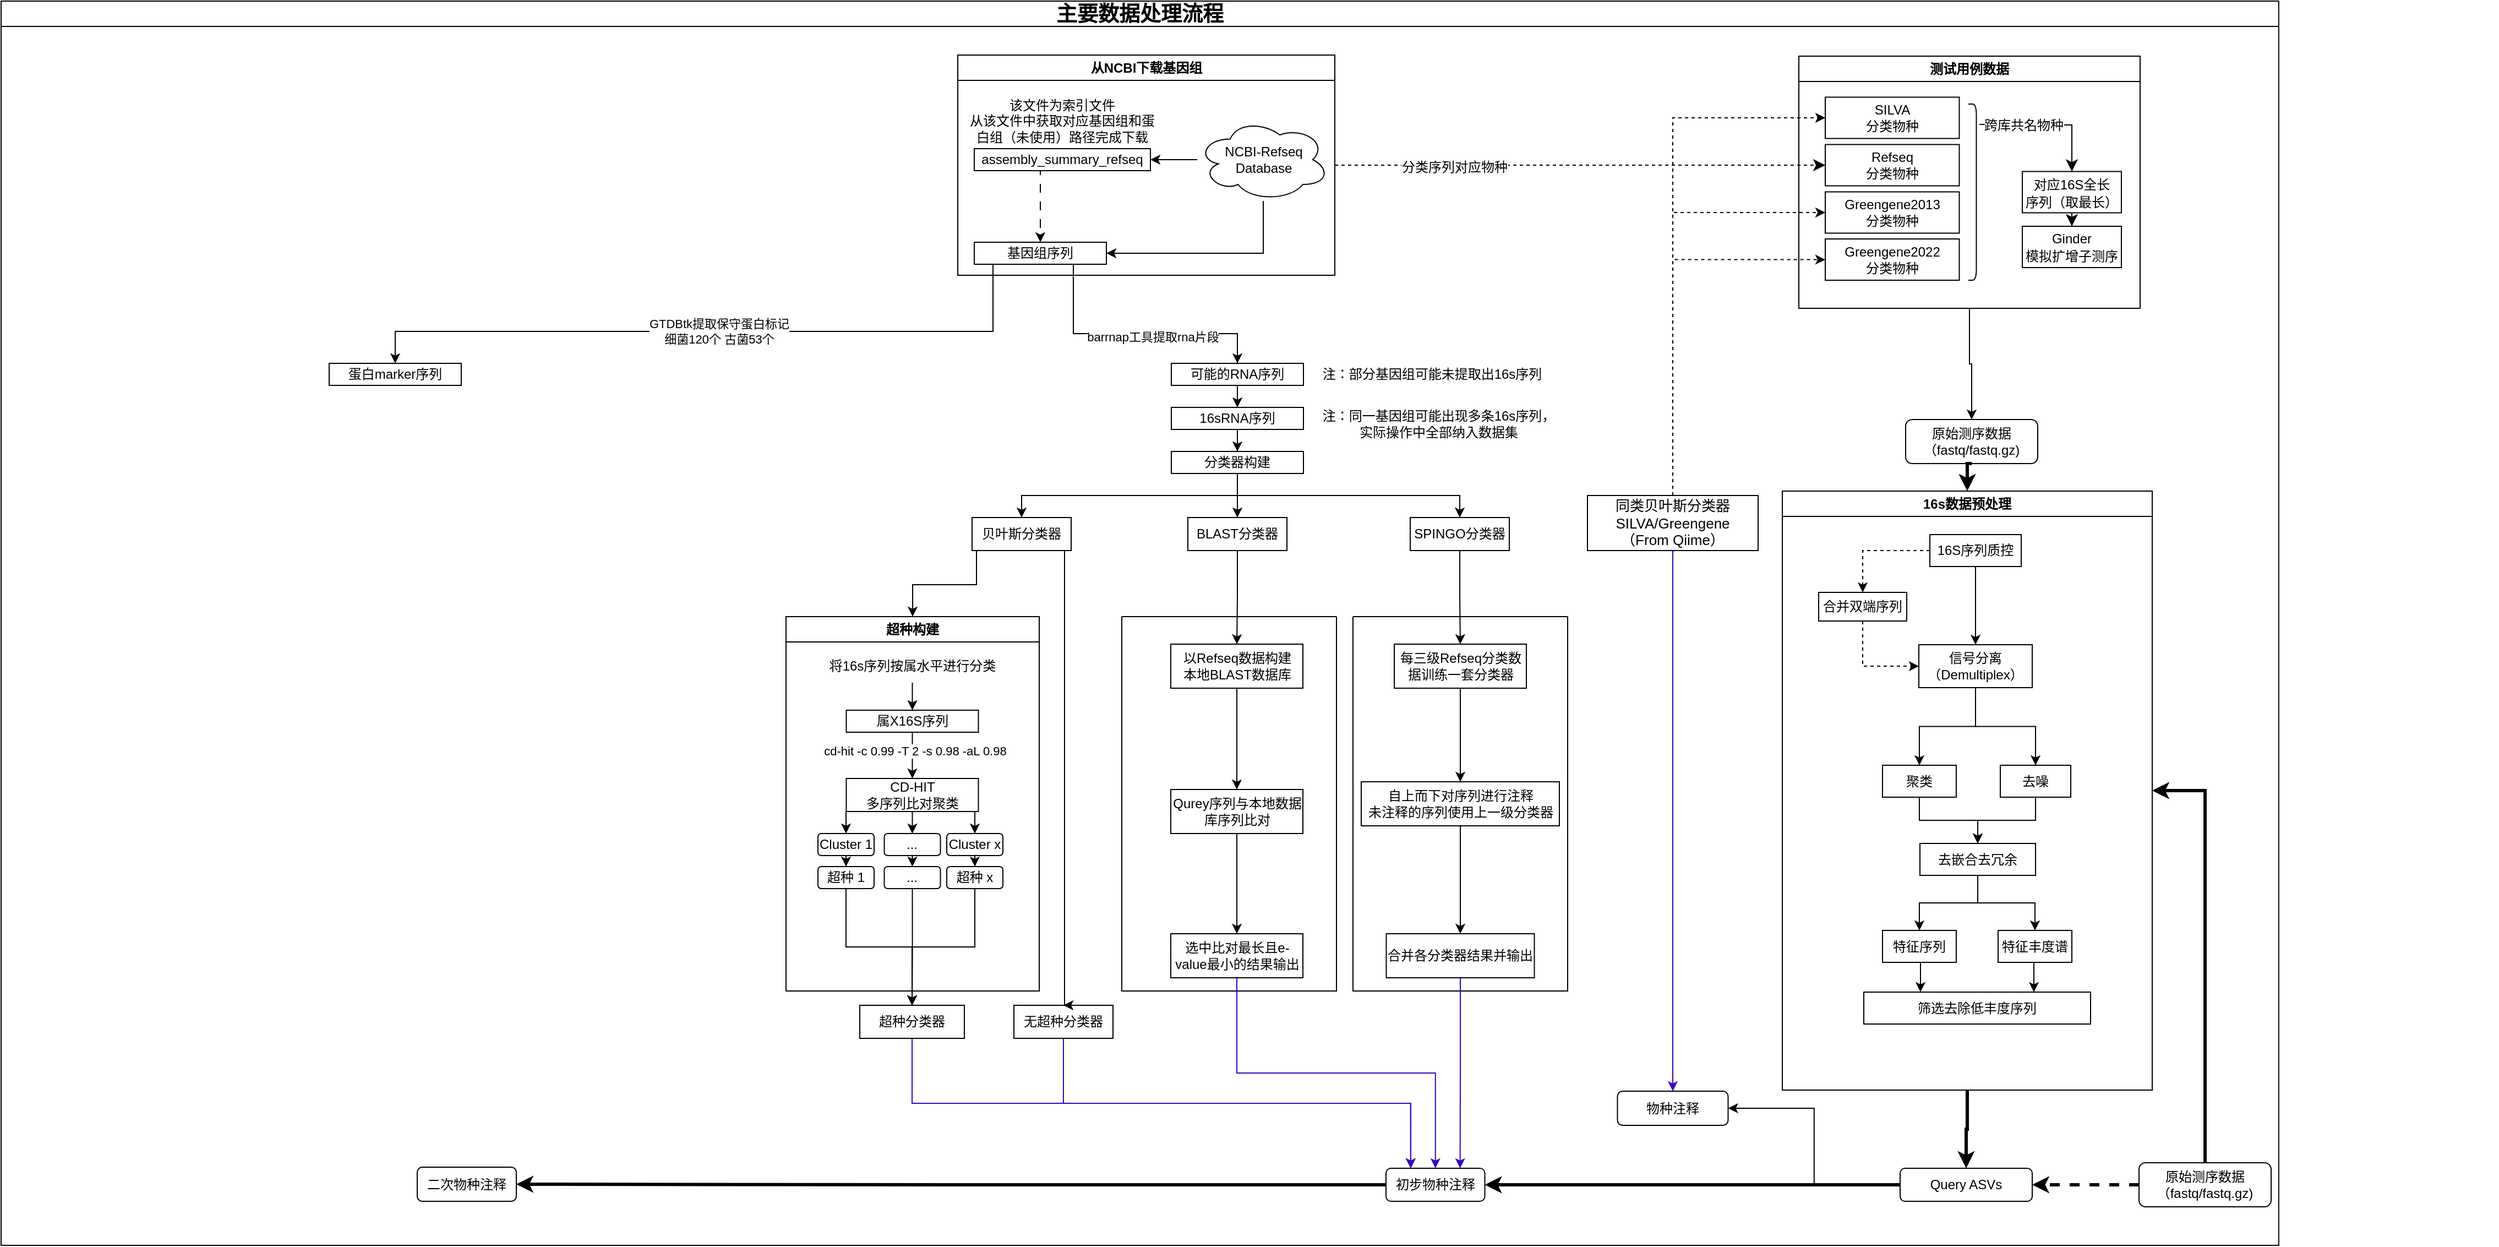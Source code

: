 <mxfile version="21.0.6" type="github" pages="2">
  <diagram name="main page" id="VTZKAf1ltyL4esYXZAsg">
    <mxGraphModel dx="3034" dy="2442" grid="1" gridSize="10" guides="1" tooltips="1" connect="1" arrows="1" fold="1" page="1" pageScale="1" pageWidth="827" pageHeight="1169" math="0" shadow="0">
      <root>
        <mxCell id="0" />
        <mxCell id="1" parent="0" />
        <mxCell id="wX_MCLOSpyru5hPgQ0eP-4" value="" style="edgeStyle=orthogonalEdgeStyle;rounded=0;orthogonalLoop=1;jettySize=auto;html=1;" parent="1" edge="1">
          <mxGeometry relative="1" as="geometry">
            <mxPoint x="260" y="105" as="sourcePoint" />
          </mxGeometry>
        </mxCell>
        <mxCell id="wX_MCLOSpyru5hPgQ0eP-11" style="edgeStyle=orthogonalEdgeStyle;rounded=0;orthogonalLoop=1;jettySize=auto;html=1;entryX=0.5;entryY=0;entryDx=0;entryDy=0;" parent="1" edge="1">
          <mxGeometry relative="1" as="geometry">
            <mxPoint x="320" y="140" as="sourcePoint" />
          </mxGeometry>
        </mxCell>
        <mxCell id="wX_MCLOSpyru5hPgQ0eP-22" style="edgeStyle=orthogonalEdgeStyle;rounded=0;orthogonalLoop=1;jettySize=auto;html=1;exitX=0.5;exitY=1;exitDx=0;exitDy=0;entryX=0;entryY=0.5;entryDx=0;entryDy=0;dashed=1;" parent="1" edge="1">
          <mxGeometry relative="1" as="geometry">
            <mxPoint x="127.5" y="115" as="sourcePoint" />
          </mxGeometry>
        </mxCell>
        <mxCell id="wX_MCLOSpyru5hPgQ0eP-75" value="&lt;b style=&quot;border-color: var(--border-color);&quot;&gt;&lt;font style=&quot;border-color: var(--border-color); font-size: 19px;&quot;&gt;主要数据处理流程&lt;/font&gt;&lt;/b&gt;" style="swimlane;whiteSpace=wrap;html=1;" parent="1" vertex="1">
          <mxGeometry x="-500" y="-220" width="2068.91" height="1130" as="geometry">
            <mxRectangle x="20" y="-440" width="190" height="40" as="alternateBounds" />
          </mxGeometry>
        </mxCell>
        <mxCell id="SFGpZlkl2txLwvG6TFmr-96" value="" style="group" vertex="1" connectable="0" parent="wX_MCLOSpyru5hPgQ0eP-75">
          <mxGeometry x="298" y="49" width="1958.91" height="1046" as="geometry" />
        </mxCell>
        <mxCell id="fdz2JXnDWoETyJIV6Ixd-1" value="测试用例数据" style="swimlane;whiteSpace=wrap;html=1;" parent="SFGpZlkl2txLwvG6TFmr-96" vertex="1">
          <mxGeometry x="1335" y="1" width="310" height="229" as="geometry">
            <mxRectangle x="1320" y="1" width="110" height="30" as="alternateBounds" />
          </mxGeometry>
        </mxCell>
        <mxCell id="fdz2JXnDWoETyJIV6Ixd-64" value="" style="group" parent="fdz2JXnDWoETyJIV6Ixd-1" vertex="1" connectable="0">
          <mxGeometry x="23" y="32.5" width="383.5" height="281.5" as="geometry" />
        </mxCell>
        <mxCell id="fdz2JXnDWoETyJIV6Ixd-3" value="SILVA&lt;br&gt;分类物种" style="rounded=0;whiteSpace=wrap;html=1;fontSize=12;" parent="fdz2JXnDWoETyJIV6Ixd-64" vertex="1">
          <mxGeometry x="1" y="4.75" width="121.75" height="37.5" as="geometry" />
        </mxCell>
        <mxCell id="fdz2JXnDWoETyJIV6Ixd-55" value="Refseq&lt;br&gt;分类物种" style="rounded=0;whiteSpace=wrap;html=1;fontSize=12;" parent="fdz2JXnDWoETyJIV6Ixd-64" vertex="1">
          <mxGeometry x="1" y="47.75" width="121.75" height="37.5" as="geometry" />
        </mxCell>
        <mxCell id="fdz2JXnDWoETyJIV6Ixd-57" value="Greengene2013&lt;br style=&quot;font-size: 12px;&quot;&gt;分类物种" style="rounded=0;whiteSpace=wrap;html=1;fontSize=12;" parent="fdz2JXnDWoETyJIV6Ixd-64" vertex="1">
          <mxGeometry x="1" y="90.75" width="121.75" height="37.5" as="geometry" />
        </mxCell>
        <mxCell id="fdz2JXnDWoETyJIV6Ixd-58" value="Greengene2022&lt;br style=&quot;font-size: 12px;&quot;&gt;分类物种" style="rounded=0;whiteSpace=wrap;html=1;fontSize=12;" parent="fdz2JXnDWoETyJIV6Ixd-64" vertex="1">
          <mxGeometry x="1" y="133.5" width="121.75" height="37.5" as="geometry" />
        </mxCell>
        <mxCell id="fdz2JXnDWoETyJIV6Ixd-84" style="edgeStyle=orthogonalEdgeStyle;rounded=0;orthogonalLoop=1;jettySize=auto;html=1;fontSize=12;startSize=8;endSize=8;entryX=0.5;entryY=0;entryDx=0;entryDy=0;" parent="fdz2JXnDWoETyJIV6Ixd-64" target="fdz2JXnDWoETyJIV6Ixd-99" edge="1">
          <mxGeometry relative="1" as="geometry">
            <mxPoint x="201" y="42.5" as="targetPoint" />
            <mxPoint x="141" y="29.5" as="sourcePoint" />
          </mxGeometry>
        </mxCell>
        <mxCell id="fdz2JXnDWoETyJIV6Ixd-85" value="&lt;font style=&quot;font-size: 12px;&quot;&gt;跨库共名物种&lt;/font&gt;" style="edgeLabel;html=1;align=center;verticalAlign=middle;resizable=0;points=[];fontSize=16;" parent="fdz2JXnDWoETyJIV6Ixd-84" vertex="1" connectable="0">
          <mxGeometry x="0.01" y="-1" relative="1" as="geometry">
            <mxPoint x="-24" y="-3" as="offset" />
          </mxGeometry>
        </mxCell>
        <mxCell id="fdz2JXnDWoETyJIV6Ixd-59" value="" style="shape=curlyBracket;whiteSpace=wrap;html=1;rounded=1;flipH=1;labelPosition=right;verticalLabelPosition=middle;align=left;verticalAlign=middle;fontSize=16;rotation=0;size=0;" parent="fdz2JXnDWoETyJIV6Ixd-64" vertex="1">
          <mxGeometry x="131" y="11" width="7.25" height="160" as="geometry" />
        </mxCell>
        <mxCell id="fdz2JXnDWoETyJIV6Ixd-65" value="&lt;font style=&quot;font-size: 12px;&quot;&gt;Ginder&lt;br&gt;模拟扩增子测序&lt;/font&gt;" style="rounded=0;whiteSpace=wrap;html=1;fontSize=13;" parent="fdz2JXnDWoETyJIV6Ixd-64" vertex="1">
          <mxGeometry x="180" y="122" width="90" height="37.5" as="geometry" />
        </mxCell>
        <mxCell id="fdz2JXnDWoETyJIV6Ixd-78" style="edgeStyle=none;curved=1;rounded=0;orthogonalLoop=1;jettySize=auto;html=1;entryX=0;entryY=0.5;entryDx=0;entryDy=0;fontSize=12;startSize=8;endSize=8;" parent="fdz2JXnDWoETyJIV6Ixd-64" target="fdz2JXnDWoETyJIV6Ixd-77" edge="1">
          <mxGeometry relative="1" as="geometry">
            <mxPoint x="96.0" y="226.25" as="sourcePoint" />
          </mxGeometry>
        </mxCell>
        <mxCell id="fdz2JXnDWoETyJIV6Ixd-100" style="edgeStyle=none;curved=1;rounded=0;orthogonalLoop=1;jettySize=auto;html=1;exitX=0.5;exitY=1;exitDx=0;exitDy=0;entryX=0.5;entryY=0;entryDx=0;entryDy=0;fontSize=12;startSize=8;endSize=8;" parent="fdz2JXnDWoETyJIV6Ixd-64" source="fdz2JXnDWoETyJIV6Ixd-99" target="fdz2JXnDWoETyJIV6Ixd-65" edge="1">
          <mxGeometry relative="1" as="geometry" />
        </mxCell>
        <mxCell id="fdz2JXnDWoETyJIV6Ixd-99" value="&lt;span style=&quot;font-size: 12px;&quot;&gt;对应16S全长&lt;br&gt;序列（取最长）&lt;/span&gt;" style="rounded=0;whiteSpace=wrap;html=1;fontSize=13;" parent="fdz2JXnDWoETyJIV6Ixd-64" vertex="1">
          <mxGeometry x="180" y="72.25" width="90" height="37.5" as="geometry" />
        </mxCell>
        <mxCell id="fdz2JXnDWoETyJIV6Ixd-73" value="16s数据预处理" style="swimlane;whiteSpace=wrap;html=1;fontSize=12;" parent="SFGpZlkl2txLwvG6TFmr-96" vertex="1">
          <mxGeometry x="1320" y="396" width="336" height="544" as="geometry">
            <mxRectangle x="1320" y="396" width="120" height="30" as="alternateBounds" />
          </mxGeometry>
        </mxCell>
        <mxCell id="fdz2JXnDWoETyJIV6Ixd-86" value="16S序列质控" style="rounded=0;whiteSpace=wrap;html=1;fontSize=12;" parent="fdz2JXnDWoETyJIV6Ixd-73" vertex="1">
          <mxGeometry x="134" y="39.5" width="83" height="29" as="geometry" />
        </mxCell>
        <mxCell id="SFGpZlkl2txLwvG6TFmr-70" value="合并双端序列" style="rounded=0;whiteSpace=wrap;html=1;fontSize=12;" vertex="1" parent="fdz2JXnDWoETyJIV6Ixd-73">
          <mxGeometry x="33" y="92" width="80" height="26" as="geometry" />
        </mxCell>
        <mxCell id="SFGpZlkl2txLwvG6TFmr-69" value="信号分离（Demultiplex）" style="rounded=0;whiteSpace=wrap;html=1;fontSize=12;" vertex="1" parent="fdz2JXnDWoETyJIV6Ixd-73">
          <mxGeometry x="124" y="139.5" width="103" height="39" as="geometry" />
        </mxCell>
        <mxCell id="SFGpZlkl2txLwvG6TFmr-75" value="聚类" style="rounded=0;whiteSpace=wrap;html=1;fontSize=12;" vertex="1" parent="fdz2JXnDWoETyJIV6Ixd-73">
          <mxGeometry x="91" y="249" width="67" height="29" as="geometry" />
        </mxCell>
        <mxCell id="SFGpZlkl2txLwvG6TFmr-79" value="去嵌合去冗余" style="rounded=0;whiteSpace=wrap;html=1;fontSize=12;" vertex="1" parent="fdz2JXnDWoETyJIV6Ixd-73">
          <mxGeometry x="125" y="320" width="105" height="29" as="geometry" />
        </mxCell>
        <mxCell id="SFGpZlkl2txLwvG6TFmr-84" value="特征序列" style="rounded=0;whiteSpace=wrap;html=1;fontSize=12;" vertex="1" parent="fdz2JXnDWoETyJIV6Ixd-73">
          <mxGeometry x="91" y="399" width="67" height="29" as="geometry" />
        </mxCell>
        <mxCell id="SFGpZlkl2txLwvG6TFmr-90" value="筛选去除低丰度序列" style="rounded=0;whiteSpace=wrap;html=1;fontSize=12;" vertex="1" parent="fdz2JXnDWoETyJIV6Ixd-73">
          <mxGeometry x="74" y="455" width="206" height="29" as="geometry" />
        </mxCell>
        <mxCell id="SFGpZlkl2txLwvG6TFmr-85" value="特征丰度谱" style="rounded=0;whiteSpace=wrap;html=1;fontSize=12;" vertex="1" parent="fdz2JXnDWoETyJIV6Ixd-73">
          <mxGeometry x="196" y="399" width="67" height="29" as="geometry" />
        </mxCell>
        <mxCell id="SFGpZlkl2txLwvG6TFmr-76" value="去噪" style="rounded=0;whiteSpace=wrap;html=1;fontSize=12;" vertex="1" parent="fdz2JXnDWoETyJIV6Ixd-73">
          <mxGeometry x="198" y="249" width="64" height="29" as="geometry" />
        </mxCell>
        <mxCell id="SFGpZlkl2txLwvG6TFmr-71" style="edgeStyle=orthogonalEdgeStyle;rounded=0;orthogonalLoop=1;jettySize=auto;html=1;exitX=0;exitY=0.5;exitDx=0;exitDy=0;entryX=0.5;entryY=0;entryDx=0;entryDy=0;dashed=1;" edge="1" parent="fdz2JXnDWoETyJIV6Ixd-73" source="fdz2JXnDWoETyJIV6Ixd-86" target="SFGpZlkl2txLwvG6TFmr-70">
          <mxGeometry relative="1" as="geometry" />
        </mxCell>
        <mxCell id="SFGpZlkl2txLwvG6TFmr-73" style="edgeStyle=orthogonalEdgeStyle;rounded=0;orthogonalLoop=1;jettySize=auto;html=1;exitX=0.5;exitY=1;exitDx=0;exitDy=0;entryX=0.5;entryY=0;entryDx=0;entryDy=0;" edge="1" parent="fdz2JXnDWoETyJIV6Ixd-73" source="fdz2JXnDWoETyJIV6Ixd-86" target="SFGpZlkl2txLwvG6TFmr-69">
          <mxGeometry relative="1" as="geometry" />
        </mxCell>
        <mxCell id="SFGpZlkl2txLwvG6TFmr-72" style="edgeStyle=orthogonalEdgeStyle;rounded=0;orthogonalLoop=1;jettySize=auto;html=1;exitX=0.5;exitY=1;exitDx=0;exitDy=0;entryX=0;entryY=0.5;entryDx=0;entryDy=0;dashed=1;" edge="1" parent="fdz2JXnDWoETyJIV6Ixd-73" source="SFGpZlkl2txLwvG6TFmr-70" target="SFGpZlkl2txLwvG6TFmr-69">
          <mxGeometry relative="1" as="geometry" />
        </mxCell>
        <mxCell id="SFGpZlkl2txLwvG6TFmr-77" style="edgeStyle=orthogonalEdgeStyle;rounded=0;orthogonalLoop=1;jettySize=auto;html=1;exitX=0.5;exitY=1;exitDx=0;exitDy=0;" edge="1" parent="fdz2JXnDWoETyJIV6Ixd-73" source="SFGpZlkl2txLwvG6TFmr-69" target="SFGpZlkl2txLwvG6TFmr-75">
          <mxGeometry relative="1" as="geometry" />
        </mxCell>
        <mxCell id="SFGpZlkl2txLwvG6TFmr-83" style="edgeStyle=orthogonalEdgeStyle;rounded=0;orthogonalLoop=1;jettySize=auto;html=1;exitX=0.5;exitY=1;exitDx=0;exitDy=0;entryX=0.5;entryY=0;entryDx=0;entryDy=0;" edge="1" parent="fdz2JXnDWoETyJIV6Ixd-73" source="SFGpZlkl2txLwvG6TFmr-75" target="SFGpZlkl2txLwvG6TFmr-79">
          <mxGeometry relative="1" as="geometry" />
        </mxCell>
        <mxCell id="SFGpZlkl2txLwvG6TFmr-86" style="edgeStyle=orthogonalEdgeStyle;rounded=0;orthogonalLoop=1;jettySize=auto;html=1;exitX=0.5;exitY=1;exitDx=0;exitDy=0;" edge="1" parent="fdz2JXnDWoETyJIV6Ixd-73" source="SFGpZlkl2txLwvG6TFmr-79" target="SFGpZlkl2txLwvG6TFmr-84">
          <mxGeometry relative="1" as="geometry" />
        </mxCell>
        <mxCell id="SFGpZlkl2txLwvG6TFmr-93" style="edgeStyle=orthogonalEdgeStyle;rounded=0;orthogonalLoop=1;jettySize=auto;html=1;exitX=0.5;exitY=1;exitDx=0;exitDy=0;entryX=0.25;entryY=0;entryDx=0;entryDy=0;" edge="1" parent="fdz2JXnDWoETyJIV6Ixd-73" source="SFGpZlkl2txLwvG6TFmr-84" target="SFGpZlkl2txLwvG6TFmr-90">
          <mxGeometry relative="1" as="geometry" />
        </mxCell>
        <mxCell id="SFGpZlkl2txLwvG6TFmr-87" style="edgeStyle=orthogonalEdgeStyle;rounded=0;orthogonalLoop=1;jettySize=auto;html=1;exitX=0.5;exitY=1;exitDx=0;exitDy=0;entryX=0.5;entryY=0;entryDx=0;entryDy=0;" edge="1" parent="fdz2JXnDWoETyJIV6Ixd-73" source="SFGpZlkl2txLwvG6TFmr-79" target="SFGpZlkl2txLwvG6TFmr-85">
          <mxGeometry relative="1" as="geometry" />
        </mxCell>
        <mxCell id="SFGpZlkl2txLwvG6TFmr-94" style="edgeStyle=orthogonalEdgeStyle;rounded=0;orthogonalLoop=1;jettySize=auto;html=1;exitX=0.5;exitY=1;exitDx=0;exitDy=0;entryX=0.75;entryY=0;entryDx=0;entryDy=0;" edge="1" parent="fdz2JXnDWoETyJIV6Ixd-73" source="SFGpZlkl2txLwvG6TFmr-85" target="SFGpZlkl2txLwvG6TFmr-90">
          <mxGeometry relative="1" as="geometry" />
        </mxCell>
        <mxCell id="SFGpZlkl2txLwvG6TFmr-78" style="edgeStyle=orthogonalEdgeStyle;rounded=0;orthogonalLoop=1;jettySize=auto;html=1;exitX=0.5;exitY=1;exitDx=0;exitDy=0;entryX=0.5;entryY=0;entryDx=0;entryDy=0;" edge="1" parent="fdz2JXnDWoETyJIV6Ixd-73" source="SFGpZlkl2txLwvG6TFmr-69" target="SFGpZlkl2txLwvG6TFmr-76">
          <mxGeometry relative="1" as="geometry" />
        </mxCell>
        <mxCell id="SFGpZlkl2txLwvG6TFmr-81" style="edgeStyle=orthogonalEdgeStyle;rounded=0;orthogonalLoop=1;jettySize=auto;html=1;exitX=0.5;exitY=1;exitDx=0;exitDy=0;entryX=0.5;entryY=0;entryDx=0;entryDy=0;" edge="1" parent="fdz2JXnDWoETyJIV6Ixd-73" source="SFGpZlkl2txLwvG6TFmr-76" target="SFGpZlkl2txLwvG6TFmr-79">
          <mxGeometry relative="1" as="geometry" />
        </mxCell>
        <mxCell id="SFGpZlkl2txLwvG6TFmr-17" value="" style="group" vertex="1" connectable="0" parent="SFGpZlkl2txLwvG6TFmr-96">
          <mxGeometry x="570" width="1400" height="1050" as="geometry" />
        </mxCell>
        <mxCell id="wX_MCLOSpyru5hPgQ0eP-44" value="从NCBI下载基因组" style="swimlane;whiteSpace=wrap;html=1;" parent="SFGpZlkl2txLwvG6TFmr-17" vertex="1">
          <mxGeometry x="1" width="342.5" height="200" as="geometry">
            <mxRectangle x="170" y="50" width="140" height="30" as="alternateBounds" />
          </mxGeometry>
        </mxCell>
        <mxCell id="wX_MCLOSpyru5hPgQ0eP-55" style="edgeStyle=orthogonalEdgeStyle;rounded=0;orthogonalLoop=1;jettySize=auto;html=1;" parent="wX_MCLOSpyru5hPgQ0eP-44" source="wX_MCLOSpyru5hPgQ0eP-51" target="wX_MCLOSpyru5hPgQ0eP-52" edge="1">
          <mxGeometry relative="1" as="geometry" />
        </mxCell>
        <mxCell id="wX_MCLOSpyru5hPgQ0eP-73" style="edgeStyle=orthogonalEdgeStyle;rounded=0;orthogonalLoop=1;jettySize=auto;html=1;entryX=1;entryY=0.5;entryDx=0;entryDy=0;" parent="wX_MCLOSpyru5hPgQ0eP-44" source="wX_MCLOSpyru5hPgQ0eP-51" target="wX_MCLOSpyru5hPgQ0eP-53" edge="1">
          <mxGeometry relative="1" as="geometry">
            <Array as="points">
              <mxPoint x="278" y="180" />
            </Array>
          </mxGeometry>
        </mxCell>
        <mxCell id="wX_MCLOSpyru5hPgQ0eP-51" value="NCBI-Refseq&lt;br&gt;Database" style="ellipse;shape=cloud;whiteSpace=wrap;html=1;" parent="wX_MCLOSpyru5hPgQ0eP-44" vertex="1">
          <mxGeometry x="217.5" y="57.5" width="120" height="75" as="geometry" />
        </mxCell>
        <mxCell id="wX_MCLOSpyru5hPgQ0eP-71" style="edgeStyle=orthogonalEdgeStyle;rounded=0;orthogonalLoop=1;jettySize=auto;html=1;exitX=0.5;exitY=1;exitDx=0;exitDy=0;entryX=0.5;entryY=0;entryDx=0;entryDy=0;dashed=1;dashPattern=8 8;" parent="wX_MCLOSpyru5hPgQ0eP-44" source="wX_MCLOSpyru5hPgQ0eP-52" target="wX_MCLOSpyru5hPgQ0eP-53" edge="1">
          <mxGeometry relative="1" as="geometry">
            <Array as="points">
              <mxPoint x="75" y="105" />
            </Array>
          </mxGeometry>
        </mxCell>
        <mxCell id="wX_MCLOSpyru5hPgQ0eP-52" value="assembly_summary_refseq" style="rounded=0;whiteSpace=wrap;html=1;" parent="wX_MCLOSpyru5hPgQ0eP-44" vertex="1">
          <mxGeometry x="15" y="85" width="160" height="20" as="geometry" />
        </mxCell>
        <mxCell id="wX_MCLOSpyru5hPgQ0eP-53" value="基因组序列" style="rounded=0;whiteSpace=wrap;html=1;" parent="wX_MCLOSpyru5hPgQ0eP-44" vertex="1">
          <mxGeometry x="15" y="170" width="120" height="20" as="geometry" />
        </mxCell>
        <mxCell id="wX_MCLOSpyru5hPgQ0eP-8" value="该文件为索引文件&lt;br&gt;从该文件中获取对应基因组和蛋白组（未使用）路径完成下载" style="text;html=1;strokeColor=none;fillColor=none;align=center;verticalAlign=middle;whiteSpace=wrap;rounded=0;" parent="wX_MCLOSpyru5hPgQ0eP-44" vertex="1">
          <mxGeometry x="5" y="35" width="180" height="50" as="geometry" />
        </mxCell>
        <mxCell id="wX_MCLOSpyru5hPgQ0eP-24" value="可能的RNA序列" style="rounded=0;whiteSpace=wrap;html=1;" parent="SFGpZlkl2txLwvG6TFmr-17" vertex="1">
          <mxGeometry x="195" y="280" width="120" height="20" as="geometry" />
        </mxCell>
        <mxCell id="wX_MCLOSpyru5hPgQ0eP-16" value="16sRNA序列" style="rounded=0;whiteSpace=wrap;html=1;" parent="SFGpZlkl2txLwvG6TFmr-17" vertex="1">
          <mxGeometry x="195" y="320" width="120" height="20" as="geometry" />
        </mxCell>
        <mxCell id="wX_MCLOSpyru5hPgQ0eP-28" value="注：部分基因组可能未提取出16s序列" style="text;html=1;strokeColor=none;fillColor=none;align=center;verticalAlign=middle;whiteSpace=wrap;rounded=0;" parent="SFGpZlkl2txLwvG6TFmr-17" vertex="1">
          <mxGeometry x="328" y="275" width="207.5" height="30" as="geometry" />
        </mxCell>
        <mxCell id="wX_MCLOSpyru5hPgQ0eP-29" value="注：同一基因组可能出现多条16s序列，&lt;br&gt;实际操作中全部纳入数据集" style="text;html=1;strokeColor=none;fillColor=none;align=center;verticalAlign=middle;whiteSpace=wrap;rounded=0;" parent="SFGpZlkl2txLwvG6TFmr-17" vertex="1">
          <mxGeometry x="328" y="320" width="220" height="30" as="geometry" />
        </mxCell>
        <mxCell id="wX_MCLOSpyru5hPgQ0eP-63" value="超种构建" style="swimlane;whiteSpace=wrap;html=1;" parent="SFGpZlkl2txLwvG6TFmr-17" vertex="1">
          <mxGeometry x="-155" y="510" width="230" height="340" as="geometry">
            <mxRectangle y="510" width="90" height="30" as="alternateBounds" />
          </mxGeometry>
        </mxCell>
        <mxCell id="wX_MCLOSpyru5hPgQ0eP-84" style="edgeStyle=orthogonalEdgeStyle;rounded=0;orthogonalLoop=1;jettySize=auto;html=1;exitX=0.5;exitY=1;exitDx=0;exitDy=0;entryX=0.5;entryY=0;entryDx=0;entryDy=0;" parent="wX_MCLOSpyru5hPgQ0eP-63" source="wX_MCLOSpyru5hPgQ0eP-43" target="wX_MCLOSpyru5hPgQ0eP-82" edge="1">
          <mxGeometry relative="1" as="geometry" />
        </mxCell>
        <mxCell id="wX_MCLOSpyru5hPgQ0eP-43" value="将16s序列按属水平进行分类" style="text;html=1;strokeColor=none;fillColor=none;align=center;verticalAlign=middle;whiteSpace=wrap;rounded=0;" parent="wX_MCLOSpyru5hPgQ0eP-63" vertex="1">
          <mxGeometry x="34.75" y="30" width="160" height="30" as="geometry" />
        </mxCell>
        <mxCell id="Jlw_3EHPzUQ6clfUJSRu-17" style="edgeStyle=orthogonalEdgeStyle;rounded=0;orthogonalLoop=1;jettySize=auto;html=1;exitX=0.5;exitY=1;exitDx=0;exitDy=0;entryX=0.5;entryY=0;entryDx=0;entryDy=0;" parent="wX_MCLOSpyru5hPgQ0eP-63" source="wX_MCLOSpyru5hPgQ0eP-82" target="wX_MCLOSpyru5hPgQ0eP-85" edge="1">
          <mxGeometry relative="1" as="geometry" />
        </mxCell>
        <mxCell id="Jlw_3EHPzUQ6clfUJSRu-46" value="cd-hit -c 0.99 -T 2 -s 0.98 -aL 0.98" style="edgeLabel;html=1;align=center;verticalAlign=middle;resizable=0;points=[];" parent="Jlw_3EHPzUQ6clfUJSRu-17" vertex="1" connectable="0">
          <mxGeometry x="-0.432" y="2" relative="1" as="geometry">
            <mxPoint y="5" as="offset" />
          </mxGeometry>
        </mxCell>
        <mxCell id="wX_MCLOSpyru5hPgQ0eP-82" value="属X16S序列" style="rounded=0;whiteSpace=wrap;html=1;" parent="wX_MCLOSpyru5hPgQ0eP-63" vertex="1">
          <mxGeometry x="54.75" y="85" width="120" height="20" as="geometry" />
        </mxCell>
        <mxCell id="Jlw_3EHPzUQ6clfUJSRu-22" style="edgeStyle=orthogonalEdgeStyle;rounded=0;orthogonalLoop=1;jettySize=auto;html=1;exitX=0.25;exitY=1;exitDx=0;exitDy=0;entryX=0.5;entryY=0;entryDx=0;entryDy=0;" parent="wX_MCLOSpyru5hPgQ0eP-63" source="wX_MCLOSpyru5hPgQ0eP-85" target="Jlw_3EHPzUQ6clfUJSRu-4" edge="1">
          <mxGeometry relative="1" as="geometry" />
        </mxCell>
        <mxCell id="Jlw_3EHPzUQ6clfUJSRu-23" style="edgeStyle=orthogonalEdgeStyle;rounded=0;orthogonalLoop=1;jettySize=auto;html=1;exitX=0.5;exitY=1;exitDx=0;exitDy=0;entryX=0.5;entryY=0;entryDx=0;entryDy=0;" parent="wX_MCLOSpyru5hPgQ0eP-63" source="wX_MCLOSpyru5hPgQ0eP-85" target="Jlw_3EHPzUQ6clfUJSRu-5" edge="1">
          <mxGeometry relative="1" as="geometry" />
        </mxCell>
        <mxCell id="Jlw_3EHPzUQ6clfUJSRu-24" style="edgeStyle=orthogonalEdgeStyle;rounded=0;orthogonalLoop=1;jettySize=auto;html=1;exitX=0.75;exitY=1;exitDx=0;exitDy=0;entryX=0.5;entryY=0;entryDx=0;entryDy=0;" parent="wX_MCLOSpyru5hPgQ0eP-63" source="wX_MCLOSpyru5hPgQ0eP-85" target="Jlw_3EHPzUQ6clfUJSRu-6" edge="1">
          <mxGeometry relative="1" as="geometry" />
        </mxCell>
        <mxCell id="wX_MCLOSpyru5hPgQ0eP-85" value="CD-HIT&lt;br&gt;多序列比对聚类" style="rounded=0;whiteSpace=wrap;html=1;" parent="wX_MCLOSpyru5hPgQ0eP-63" vertex="1">
          <mxGeometry x="54.75" y="147" width="120" height="30" as="geometry" />
        </mxCell>
        <mxCell id="Jlw_3EHPzUQ6clfUJSRu-18" style="edgeStyle=orthogonalEdgeStyle;rounded=0;orthogonalLoop=1;jettySize=auto;html=1;exitX=0.5;exitY=1;exitDx=0;exitDy=0;entryX=0.5;entryY=0;entryDx=0;entryDy=0;" parent="wX_MCLOSpyru5hPgQ0eP-63" source="Jlw_3EHPzUQ6clfUJSRu-4" target="Jlw_3EHPzUQ6clfUJSRu-11" edge="1">
          <mxGeometry relative="1" as="geometry" />
        </mxCell>
        <mxCell id="Jlw_3EHPzUQ6clfUJSRu-4" value="Cluster 1" style="rounded=1;whiteSpace=wrap;html=1;" parent="wX_MCLOSpyru5hPgQ0eP-63" vertex="1">
          <mxGeometry x="29" y="197" width="51" height="20" as="geometry" />
        </mxCell>
        <mxCell id="Jlw_3EHPzUQ6clfUJSRu-19" style="edgeStyle=orthogonalEdgeStyle;rounded=0;orthogonalLoop=1;jettySize=auto;html=1;exitX=0.5;exitY=1;exitDx=0;exitDy=0;entryX=0.5;entryY=0;entryDx=0;entryDy=0;" parent="wX_MCLOSpyru5hPgQ0eP-63" source="Jlw_3EHPzUQ6clfUJSRu-5" target="Jlw_3EHPzUQ6clfUJSRu-12" edge="1">
          <mxGeometry relative="1" as="geometry" />
        </mxCell>
        <mxCell id="Jlw_3EHPzUQ6clfUJSRu-5" value="..." style="rounded=1;whiteSpace=wrap;html=1;" parent="wX_MCLOSpyru5hPgQ0eP-63" vertex="1">
          <mxGeometry x="89.25" y="197" width="51" height="20" as="geometry" />
        </mxCell>
        <mxCell id="Jlw_3EHPzUQ6clfUJSRu-20" style="edgeStyle=orthogonalEdgeStyle;rounded=0;orthogonalLoop=1;jettySize=auto;html=1;exitX=0.5;exitY=1;exitDx=0;exitDy=0;entryX=0.5;entryY=0;entryDx=0;entryDy=0;" parent="wX_MCLOSpyru5hPgQ0eP-63" source="Jlw_3EHPzUQ6clfUJSRu-6" target="Jlw_3EHPzUQ6clfUJSRu-13" edge="1">
          <mxGeometry relative="1" as="geometry" />
        </mxCell>
        <mxCell id="Jlw_3EHPzUQ6clfUJSRu-6" value="Cluster x" style="rounded=1;whiteSpace=wrap;html=1;" parent="wX_MCLOSpyru5hPgQ0eP-63" vertex="1">
          <mxGeometry x="146" y="197" width="51" height="20" as="geometry" />
        </mxCell>
        <mxCell id="Jlw_3EHPzUQ6clfUJSRu-11" value="超种 1" style="rounded=1;whiteSpace=wrap;html=1;" parent="wX_MCLOSpyru5hPgQ0eP-63" vertex="1">
          <mxGeometry x="29" y="227" width="51" height="20" as="geometry" />
        </mxCell>
        <mxCell id="Jlw_3EHPzUQ6clfUJSRu-12" value="..." style="rounded=1;whiteSpace=wrap;html=1;" parent="wX_MCLOSpyru5hPgQ0eP-63" vertex="1">
          <mxGeometry x="89.25" y="227" width="51" height="20" as="geometry" />
        </mxCell>
        <mxCell id="Jlw_3EHPzUQ6clfUJSRu-13" value="超种 x" style="rounded=1;whiteSpace=wrap;html=1;" parent="wX_MCLOSpyru5hPgQ0eP-63" vertex="1">
          <mxGeometry x="146" y="227" width="51" height="20" as="geometry" />
        </mxCell>
        <mxCell id="fdz2JXnDWoETyJIV6Ixd-80" value="初步物种注释" style="rounded=1;whiteSpace=wrap;html=1;fontSize=12;" parent="SFGpZlkl2txLwvG6TFmr-17" vertex="1">
          <mxGeometry x="390" y="1011" width="89.75" height="30" as="geometry" />
        </mxCell>
        <mxCell id="SFGpZlkl2txLwvG6TFmr-1" value="分类器构建" style="rounded=0;whiteSpace=wrap;html=1;" vertex="1" parent="SFGpZlkl2txLwvG6TFmr-17">
          <mxGeometry x="195" y="360" width="120" height="20" as="geometry" />
        </mxCell>
        <mxCell id="SFGpZlkl2txLwvG6TFmr-3" value="贝叶斯分类器" style="rounded=0;whiteSpace=wrap;html=1;" vertex="1" parent="SFGpZlkl2txLwvG6TFmr-17">
          <mxGeometry x="14" y="420" width="90" height="30" as="geometry" />
        </mxCell>
        <mxCell id="SFGpZlkl2txLwvG6TFmr-35" style="edgeStyle=orthogonalEdgeStyle;rounded=0;orthogonalLoop=1;jettySize=auto;html=1;exitX=0.5;exitY=1;exitDx=0;exitDy=0;entryX=0.5;entryY=0;entryDx=0;entryDy=0;" edge="1" parent="SFGpZlkl2txLwvG6TFmr-17" source="SFGpZlkl2txLwvG6TFmr-4" target="SFGpZlkl2txLwvG6TFmr-24">
          <mxGeometry relative="1" as="geometry" />
        </mxCell>
        <mxCell id="SFGpZlkl2txLwvG6TFmr-4" value="BLAST分类器" style="rounded=0;whiteSpace=wrap;html=1;" vertex="1" parent="SFGpZlkl2txLwvG6TFmr-17">
          <mxGeometry x="210" y="420" width="90" height="30" as="geometry" />
        </mxCell>
        <mxCell id="SFGpZlkl2txLwvG6TFmr-5" value="SPINGO分类器" style="rounded=0;whiteSpace=wrap;html=1;" vertex="1" parent="SFGpZlkl2txLwvG6TFmr-17">
          <mxGeometry x="412" y="420" width="90" height="30" as="geometry" />
        </mxCell>
        <mxCell id="SFGpZlkl2txLwvG6TFmr-109" style="edgeStyle=orthogonalEdgeStyle;rounded=0;orthogonalLoop=1;jettySize=auto;html=1;exitX=0.5;exitY=1;exitDx=0;exitDy=0;entryX=0.25;entryY=0;entryDx=0;entryDy=0;fillColor=#6a00ff;strokeColor=#3700CC;" edge="1" parent="SFGpZlkl2txLwvG6TFmr-17" source="SFGpZlkl2txLwvG6TFmr-9" target="fdz2JXnDWoETyJIV6Ixd-80">
          <mxGeometry relative="1" as="geometry" />
        </mxCell>
        <mxCell id="SFGpZlkl2txLwvG6TFmr-9" value="无超种分类器" style="rounded=0;whiteSpace=wrap;html=1;" vertex="1" parent="SFGpZlkl2txLwvG6TFmr-17">
          <mxGeometry x="52" y="863" width="90" height="30" as="geometry" />
        </mxCell>
        <mxCell id="SFGpZlkl2txLwvG6TFmr-110" style="edgeStyle=orthogonalEdgeStyle;rounded=0;orthogonalLoop=1;jettySize=auto;html=1;exitX=0.5;exitY=1;exitDx=0;exitDy=0;entryX=0.25;entryY=0;entryDx=0;entryDy=0;fillColor=#6a00ff;strokeColor=#3700CC;" edge="1" parent="SFGpZlkl2txLwvG6TFmr-17" source="Jlw_3EHPzUQ6clfUJSRu-25" target="fdz2JXnDWoETyJIV6Ixd-80">
          <mxGeometry relative="1" as="geometry" />
        </mxCell>
        <mxCell id="Jlw_3EHPzUQ6clfUJSRu-25" value="超种分类器" style="rounded=0;whiteSpace=wrap;html=1;" parent="SFGpZlkl2txLwvG6TFmr-17" vertex="1">
          <mxGeometry x="-88" y="863" width="95" height="30" as="geometry" />
        </mxCell>
        <mxCell id="Jlw_3EHPzUQ6clfUJSRu-37" style="edgeStyle=orthogonalEdgeStyle;rounded=0;orthogonalLoop=1;jettySize=auto;html=1;exitX=0.75;exitY=1;exitDx=0;exitDy=0;entryX=0.5;entryY=0;entryDx=0;entryDy=0;" parent="SFGpZlkl2txLwvG6TFmr-17" source="wX_MCLOSpyru5hPgQ0eP-53" target="wX_MCLOSpyru5hPgQ0eP-24" edge="1">
          <mxGeometry relative="1" as="geometry">
            <Array as="points">
              <mxPoint x="106" y="253" />
              <mxPoint x="255" y="253" />
            </Array>
            <mxPoint x="413" y="281" as="targetPoint" />
          </mxGeometry>
        </mxCell>
        <mxCell id="Jlw_3EHPzUQ6clfUJSRu-38" value="barrnap工具提取rna片段" style="edgeLabel;html=1;align=center;verticalAlign=middle;resizable=0;points=[];" parent="Jlw_3EHPzUQ6clfUJSRu-37" vertex="1" connectable="0">
          <mxGeometry x="-0.229" y="-2" relative="1" as="geometry">
            <mxPoint x="43" y="1" as="offset" />
          </mxGeometry>
        </mxCell>
        <mxCell id="wX_MCLOSpyru5hPgQ0eP-27" style="edgeStyle=orthogonalEdgeStyle;rounded=0;orthogonalLoop=1;jettySize=auto;html=1;exitX=0.5;exitY=1;exitDx=0;exitDy=0;entryX=0.5;entryY=0;entryDx=0;entryDy=0;" parent="SFGpZlkl2txLwvG6TFmr-17" source="wX_MCLOSpyru5hPgQ0eP-24" target="wX_MCLOSpyru5hPgQ0eP-16" edge="1">
          <mxGeometry relative="1" as="geometry" />
        </mxCell>
        <mxCell id="SFGpZlkl2txLwvG6TFmr-2" style="edgeStyle=orthogonalEdgeStyle;rounded=0;orthogonalLoop=1;jettySize=auto;html=1;exitX=0.5;exitY=1;exitDx=0;exitDy=0;" edge="1" parent="SFGpZlkl2txLwvG6TFmr-17" source="wX_MCLOSpyru5hPgQ0eP-16" target="SFGpZlkl2txLwvG6TFmr-1">
          <mxGeometry relative="1" as="geometry" />
        </mxCell>
        <mxCell id="SFGpZlkl2txLwvG6TFmr-7" style="edgeStyle=orthogonalEdgeStyle;rounded=0;orthogonalLoop=1;jettySize=auto;html=1;exitX=0.5;exitY=1;exitDx=0;exitDy=0;entryX=0.5;entryY=0;entryDx=0;entryDy=0;" edge="1" parent="SFGpZlkl2txLwvG6TFmr-17" source="SFGpZlkl2txLwvG6TFmr-1" target="SFGpZlkl2txLwvG6TFmr-3">
          <mxGeometry relative="1" as="geometry" />
        </mxCell>
        <mxCell id="SFGpZlkl2txLwvG6TFmr-11" style="edgeStyle=orthogonalEdgeStyle;rounded=0;orthogonalLoop=1;jettySize=auto;html=1;entryX=0.5;entryY=0;entryDx=0;entryDy=0;" edge="1" parent="SFGpZlkl2txLwvG6TFmr-17" target="wX_MCLOSpyru5hPgQ0eP-63">
          <mxGeometry relative="1" as="geometry">
            <mxPoint x="18" y="450" as="sourcePoint" />
            <Array as="points">
              <mxPoint x="18" y="450" />
              <mxPoint x="18" y="481" />
              <mxPoint x="-40" y="481" />
            </Array>
          </mxGeometry>
        </mxCell>
        <mxCell id="SFGpZlkl2txLwvG6TFmr-6" style="edgeStyle=orthogonalEdgeStyle;rounded=0;orthogonalLoop=1;jettySize=auto;html=1;exitX=0.5;exitY=1;exitDx=0;exitDy=0;entryX=0.5;entryY=0;entryDx=0;entryDy=0;" edge="1" parent="SFGpZlkl2txLwvG6TFmr-17" source="SFGpZlkl2txLwvG6TFmr-1" target="SFGpZlkl2txLwvG6TFmr-4">
          <mxGeometry relative="1" as="geometry" />
        </mxCell>
        <mxCell id="SFGpZlkl2txLwvG6TFmr-8" style="edgeStyle=orthogonalEdgeStyle;rounded=0;orthogonalLoop=1;jettySize=auto;html=1;exitX=0.5;exitY=1;exitDx=0;exitDy=0;" edge="1" parent="SFGpZlkl2txLwvG6TFmr-17" source="SFGpZlkl2txLwvG6TFmr-1" target="SFGpZlkl2txLwvG6TFmr-5">
          <mxGeometry relative="1" as="geometry" />
        </mxCell>
        <mxCell id="SFGpZlkl2txLwvG6TFmr-10" style="edgeStyle=orthogonalEdgeStyle;rounded=0;orthogonalLoop=1;jettySize=auto;html=1;entryX=0.5;entryY=0;entryDx=0;entryDy=0;" edge="1" parent="SFGpZlkl2txLwvG6TFmr-17" target="SFGpZlkl2txLwvG6TFmr-9">
          <mxGeometry relative="1" as="geometry">
            <mxPoint x="98" y="451" as="sourcePoint" />
            <Array as="points">
              <mxPoint x="98" y="450" />
              <mxPoint x="98" y="863" />
            </Array>
          </mxGeometry>
        </mxCell>
        <mxCell id="Jlw_3EHPzUQ6clfUJSRu-26" style="edgeStyle=orthogonalEdgeStyle;rounded=0;orthogonalLoop=1;jettySize=auto;html=1;exitX=0.5;exitY=1;exitDx=0;exitDy=0;entryX=0.5;entryY=0;entryDx=0;entryDy=0;" parent="SFGpZlkl2txLwvG6TFmr-17" source="Jlw_3EHPzUQ6clfUJSRu-11" target="Jlw_3EHPzUQ6clfUJSRu-25" edge="1">
          <mxGeometry relative="1" as="geometry" />
        </mxCell>
        <mxCell id="Jlw_3EHPzUQ6clfUJSRu-27" style="edgeStyle=orthogonalEdgeStyle;rounded=0;orthogonalLoop=1;jettySize=auto;html=1;exitX=0.5;exitY=1;exitDx=0;exitDy=0;entryX=0.5;entryY=0;entryDx=0;entryDy=0;" parent="SFGpZlkl2txLwvG6TFmr-17" source="Jlw_3EHPzUQ6clfUJSRu-12" target="Jlw_3EHPzUQ6clfUJSRu-25" edge="1">
          <mxGeometry relative="1" as="geometry">
            <mxPoint x="154" y="825" as="targetPoint" />
          </mxGeometry>
        </mxCell>
        <mxCell id="Jlw_3EHPzUQ6clfUJSRu-28" style="edgeStyle=orthogonalEdgeStyle;rounded=0;orthogonalLoop=1;jettySize=auto;html=1;exitX=0.5;exitY=1;exitDx=0;exitDy=0;entryX=0.5;entryY=0;entryDx=0;entryDy=0;" parent="SFGpZlkl2txLwvG6TFmr-17" source="Jlw_3EHPzUQ6clfUJSRu-13" target="Jlw_3EHPzUQ6clfUJSRu-25" edge="1">
          <mxGeometry relative="1" as="geometry">
            <mxPoint x="154" y="825" as="targetPoint" />
          </mxGeometry>
        </mxCell>
        <mxCell id="SFGpZlkl2txLwvG6TFmr-28" value="" style="swimlane;startSize=0;" vertex="1" parent="SFGpZlkl2txLwvG6TFmr-17">
          <mxGeometry x="150" y="510" width="195" height="340" as="geometry">
            <mxRectangle x="345" y="510" width="50" height="40" as="alternateBounds" />
          </mxGeometry>
        </mxCell>
        <mxCell id="SFGpZlkl2txLwvG6TFmr-29" style="edgeStyle=orthogonalEdgeStyle;rounded=0;orthogonalLoop=1;jettySize=auto;html=1;exitX=0.5;exitY=1;exitDx=0;exitDy=0;entryX=0.5;entryY=0;entryDx=0;entryDy=0;" edge="1" parent="SFGpZlkl2txLwvG6TFmr-28" source="SFGpZlkl2txLwvG6TFmr-24" target="SFGpZlkl2txLwvG6TFmr-25">
          <mxGeometry relative="1" as="geometry" />
        </mxCell>
        <mxCell id="SFGpZlkl2txLwvG6TFmr-24" value="以Refseq数据构建&lt;br&gt;本地BLAST数据库" style="rounded=0;whiteSpace=wrap;html=1;" vertex="1" parent="SFGpZlkl2txLwvG6TFmr-28">
          <mxGeometry x="44.5" y="25" width="120" height="40" as="geometry" />
        </mxCell>
        <mxCell id="SFGpZlkl2txLwvG6TFmr-31" style="edgeStyle=orthogonalEdgeStyle;rounded=0;orthogonalLoop=1;jettySize=auto;html=1;exitX=0.5;exitY=1;exitDx=0;exitDy=0;entryX=0.5;entryY=0;entryDx=0;entryDy=0;" edge="1" parent="SFGpZlkl2txLwvG6TFmr-28" source="SFGpZlkl2txLwvG6TFmr-25" target="SFGpZlkl2txLwvG6TFmr-26">
          <mxGeometry relative="1" as="geometry" />
        </mxCell>
        <mxCell id="SFGpZlkl2txLwvG6TFmr-25" value="Qurey序列与本地数据库序列比对" style="rounded=0;whiteSpace=wrap;html=1;" vertex="1" parent="SFGpZlkl2txLwvG6TFmr-28">
          <mxGeometry x="44.5" y="157" width="120" height="40" as="geometry" />
        </mxCell>
        <mxCell id="SFGpZlkl2txLwvG6TFmr-26" value="选中比对最长且e-value最小的结果输出" style="rounded=0;whiteSpace=wrap;html=1;" vertex="1" parent="SFGpZlkl2txLwvG6TFmr-28">
          <mxGeometry x="44.5" y="288" width="120" height="40" as="geometry" />
        </mxCell>
        <mxCell id="SFGpZlkl2txLwvG6TFmr-38" value="" style="swimlane;startSize=0;" vertex="1" parent="SFGpZlkl2txLwvG6TFmr-17">
          <mxGeometry x="360" y="510" width="195" height="340" as="geometry">
            <mxRectangle x="360" y="510" width="50" height="40" as="alternateBounds" />
          </mxGeometry>
        </mxCell>
        <mxCell id="SFGpZlkl2txLwvG6TFmr-40" value="每三级Refseq分类数据训练一套分类器" style="rounded=0;whiteSpace=wrap;html=1;" vertex="1" parent="SFGpZlkl2txLwvG6TFmr-38">
          <mxGeometry x="37.5" y="25" width="120" height="40" as="geometry" />
        </mxCell>
        <mxCell id="SFGpZlkl2txLwvG6TFmr-43" value="合并各分类器结果并输出" style="rounded=0;whiteSpace=wrap;html=1;" vertex="1" parent="SFGpZlkl2txLwvG6TFmr-38">
          <mxGeometry x="30.25" y="288" width="134.5" height="40" as="geometry" />
        </mxCell>
        <mxCell id="SFGpZlkl2txLwvG6TFmr-42" value="自上而下对序列进行注释&lt;br&gt;未注释的序列使用上一级分类器" style="rounded=0;whiteSpace=wrap;html=1;" vertex="1" parent="SFGpZlkl2txLwvG6TFmr-38">
          <mxGeometry x="7.5" y="150" width="180" height="40" as="geometry" />
        </mxCell>
        <mxCell id="SFGpZlkl2txLwvG6TFmr-39" style="edgeStyle=orthogonalEdgeStyle;rounded=0;orthogonalLoop=1;jettySize=auto;html=1;exitX=0.5;exitY=1;exitDx=0;exitDy=0;entryX=0.5;entryY=0;entryDx=0;entryDy=0;" edge="1" parent="SFGpZlkl2txLwvG6TFmr-38" source="SFGpZlkl2txLwvG6TFmr-40" target="SFGpZlkl2txLwvG6TFmr-42">
          <mxGeometry relative="1" as="geometry" />
        </mxCell>
        <mxCell id="SFGpZlkl2txLwvG6TFmr-41" style="edgeStyle=orthogonalEdgeStyle;rounded=0;orthogonalLoop=1;jettySize=auto;html=1;exitX=0.5;exitY=1;exitDx=0;exitDy=0;entryX=0.5;entryY=0;entryDx=0;entryDy=0;" edge="1" parent="SFGpZlkl2txLwvG6TFmr-38" source="SFGpZlkl2txLwvG6TFmr-42" target="SFGpZlkl2txLwvG6TFmr-43">
          <mxGeometry relative="1" as="geometry" />
        </mxCell>
        <mxCell id="SFGpZlkl2txLwvG6TFmr-44" style="edgeStyle=orthogonalEdgeStyle;rounded=0;orthogonalLoop=1;jettySize=auto;html=1;exitX=0.5;exitY=1;exitDx=0;exitDy=0;entryX=0.5;entryY=0;entryDx=0;entryDy=0;" edge="1" parent="SFGpZlkl2txLwvG6TFmr-17" source="SFGpZlkl2txLwvG6TFmr-5" target="SFGpZlkl2txLwvG6TFmr-40">
          <mxGeometry relative="1" as="geometry" />
        </mxCell>
        <mxCell id="SFGpZlkl2txLwvG6TFmr-64" value="原始测序数据&lt;br&gt;（fastq/fastq.gz)" style="rounded=1;whiteSpace=wrap;html=1;" vertex="1" parent="SFGpZlkl2txLwvG6TFmr-17">
          <mxGeometry x="862" y="331" width="120" height="40" as="geometry" />
        </mxCell>
        <mxCell id="SFGpZlkl2txLwvG6TFmr-98" style="edgeStyle=orthogonalEdgeStyle;rounded=0;orthogonalLoop=1;jettySize=auto;html=1;exitX=0.5;exitY=1;exitDx=0;exitDy=0;entryX=0.5;entryY=0;entryDx=0;entryDy=0;fillColor=#6a00ff;strokeColor=#3700CC;" edge="1" parent="SFGpZlkl2txLwvG6TFmr-17" source="SFGpZlkl2txLwvG6TFmr-26" target="fdz2JXnDWoETyJIV6Ixd-80">
          <mxGeometry relative="1" as="geometry" />
        </mxCell>
        <mxCell id="SFGpZlkl2txLwvG6TFmr-99" style="edgeStyle=orthogonalEdgeStyle;rounded=0;orthogonalLoop=1;jettySize=auto;html=1;exitX=0.5;exitY=1;exitDx=0;exitDy=0;entryX=0.75;entryY=0;entryDx=0;entryDy=0;fillColor=#6a00ff;strokeColor=#3700CC;" edge="1" parent="SFGpZlkl2txLwvG6TFmr-17" source="SFGpZlkl2txLwvG6TFmr-43" target="fdz2JXnDWoETyJIV6Ixd-80">
          <mxGeometry relative="1" as="geometry" />
        </mxCell>
        <mxCell id="SFGpZlkl2txLwvG6TFmr-114" style="edgeStyle=orthogonalEdgeStyle;rounded=0;orthogonalLoop=1;jettySize=auto;html=1;exitX=0.5;exitY=1;exitDx=0;exitDy=0;entryX=0.5;entryY=0;entryDx=0;entryDy=0;fillColor=#6a00ff;strokeColor=#3700CC;" edge="1" parent="SFGpZlkl2txLwvG6TFmr-17" source="fdz2JXnDWoETyJIV6Ixd-83" target="SFGpZlkl2txLwvG6TFmr-112">
          <mxGeometry relative="1" as="geometry" />
        </mxCell>
        <mxCell id="fdz2JXnDWoETyJIV6Ixd-83" value="同类贝叶斯分类器&lt;br style=&quot;font-size: 13px;&quot;&gt;SILVA/Greengene&lt;br style=&quot;font-size: 13px;&quot;&gt;（From Qiime）" style="rounded=0;whiteSpace=wrap;html=1;fontSize=13;" parent="SFGpZlkl2txLwvG6TFmr-17" vertex="1">
          <mxGeometry x="573" y="400" width="155" height="50" as="geometry" />
        </mxCell>
        <mxCell id="SFGpZlkl2txLwvG6TFmr-112" value="物种注释" style="rounded=1;whiteSpace=wrap;html=1;" vertex="1" parent="SFGpZlkl2txLwvG6TFmr-17">
          <mxGeometry x="600.25" y="941" width="100.5" height="31" as="geometry" />
        </mxCell>
        <mxCell id="SFGpZlkl2txLwvG6TFmr-121" value="原始测序数据&lt;br&gt;（fastq/fastq.gz)" style="rounded=1;whiteSpace=wrap;html=1;" vertex="1" parent="SFGpZlkl2txLwvG6TFmr-17">
          <mxGeometry x="1074" y="1006" width="120" height="40" as="geometry" />
        </mxCell>
        <mxCell id="fdz2JXnDWoETyJIV6Ixd-96" style="edgeStyle=orthogonalEdgeStyle;rounded=0;orthogonalLoop=1;jettySize=auto;html=1;exitX=1;exitY=0.5;exitDx=0;exitDy=0;fontSize=12;startSize=8;endSize=8;dashed=1;" parent="SFGpZlkl2txLwvG6TFmr-96" source="wX_MCLOSpyru5hPgQ0eP-44" target="fdz2JXnDWoETyJIV6Ixd-55" edge="1">
          <mxGeometry relative="1" as="geometry" />
        </mxCell>
        <mxCell id="fdz2JXnDWoETyJIV6Ixd-98" value="&lt;font style=&quot;font-size: 12px;&quot;&gt;分类序列&lt;span style=&quot;background-color: rgb(251, 251, 251);&quot;&gt;对应物种&lt;/span&gt;&lt;/font&gt;" style="edgeLabel;html=1;align=center;verticalAlign=middle;resizable=0;points=[];fontSize=16;" parent="fdz2JXnDWoETyJIV6Ixd-96" vertex="1" connectable="0">
          <mxGeometry x="-0.515" relative="1" as="geometry">
            <mxPoint as="offset" />
          </mxGeometry>
        </mxCell>
        <mxCell id="SFGpZlkl2txLwvG6TFmr-65" style="edgeStyle=orthogonalEdgeStyle;rounded=0;orthogonalLoop=1;jettySize=auto;html=1;exitX=0.5;exitY=1;exitDx=0;exitDy=0;entryX=0.5;entryY=0;entryDx=0;entryDy=0;" edge="1" parent="SFGpZlkl2txLwvG6TFmr-96" source="fdz2JXnDWoETyJIV6Ixd-1" target="SFGpZlkl2txLwvG6TFmr-64">
          <mxGeometry relative="1" as="geometry" />
        </mxCell>
        <mxCell id="wX_MCLOSpyru5hPgQ0eP-17" value="蛋白marker序列" style="rounded=0;whiteSpace=wrap;html=1;" parent="SFGpZlkl2txLwvG6TFmr-96" vertex="1">
          <mxGeometry y="280" width="120" height="20" as="geometry" />
        </mxCell>
        <mxCell id="SFGpZlkl2txLwvG6TFmr-15" style="edgeStyle=orthogonalEdgeStyle;rounded=0;orthogonalLoop=1;jettySize=auto;html=1;exitX=0.25;exitY=1;exitDx=0;exitDy=0;entryX=0.5;entryY=0;entryDx=0;entryDy=0;" edge="1" parent="SFGpZlkl2txLwvG6TFmr-96" source="wX_MCLOSpyru5hPgQ0eP-53" target="wX_MCLOSpyru5hPgQ0eP-17">
          <mxGeometry relative="1" as="geometry">
            <Array as="points">
              <mxPoint x="603" y="251" />
              <mxPoint x="60" y="251" />
            </Array>
          </mxGeometry>
        </mxCell>
        <mxCell id="SFGpZlkl2txLwvG6TFmr-126" value="GTDBtk提取保守蛋白标记&lt;br&gt;细菌120个 古菌53个" style="edgeLabel;html=1;align=center;verticalAlign=middle;resizable=0;points=[];" vertex="1" connectable="0" parent="SFGpZlkl2txLwvG6TFmr-15">
          <mxGeometry relative="1" as="geometry">
            <mxPoint as="offset" />
          </mxGeometry>
        </mxCell>
        <mxCell id="SFGpZlkl2txLwvG6TFmr-56" style="edgeStyle=orthogonalEdgeStyle;rounded=0;orthogonalLoop=1;jettySize=auto;html=1;entryX=1;entryY=0.5;entryDx=0;entryDy=0;strokeWidth=3;" edge="1" parent="SFGpZlkl2txLwvG6TFmr-96" source="SFGpZlkl2txLwvG6TFmr-55" target="fdz2JXnDWoETyJIV6Ixd-80">
          <mxGeometry relative="1" as="geometry" />
        </mxCell>
        <mxCell id="SFGpZlkl2txLwvG6TFmr-113" style="edgeStyle=orthogonalEdgeStyle;rounded=0;orthogonalLoop=1;jettySize=auto;html=1;exitX=0;exitY=0.5;exitDx=0;exitDy=0;entryX=1;entryY=0.5;entryDx=0;entryDy=0;" edge="1" parent="SFGpZlkl2txLwvG6TFmr-96" source="SFGpZlkl2txLwvG6TFmr-55" target="SFGpZlkl2txLwvG6TFmr-112">
          <mxGeometry relative="1" as="geometry" />
        </mxCell>
        <mxCell id="SFGpZlkl2txLwvG6TFmr-55" value="Query ASVs" style="rounded=1;whiteSpace=wrap;html=1;" vertex="1" parent="SFGpZlkl2txLwvG6TFmr-96">
          <mxGeometry x="1427" y="1011" width="120" height="30" as="geometry" />
        </mxCell>
        <mxCell id="SFGpZlkl2txLwvG6TFmr-57" style="edgeStyle=orthogonalEdgeStyle;rounded=0;orthogonalLoop=1;jettySize=auto;html=1;exitX=0.5;exitY=1;exitDx=0;exitDy=0;entryX=0.5;entryY=0;entryDx=0;entryDy=0;strokeWidth=3;" edge="1" parent="SFGpZlkl2txLwvG6TFmr-96" source="fdz2JXnDWoETyJIV6Ixd-73" target="SFGpZlkl2txLwvG6TFmr-55">
          <mxGeometry relative="1" as="geometry" />
        </mxCell>
        <mxCell id="SFGpZlkl2txLwvG6TFmr-66" style="edgeStyle=orthogonalEdgeStyle;rounded=0;orthogonalLoop=1;jettySize=auto;html=1;exitX=0.5;exitY=1;exitDx=0;exitDy=0;entryX=0.5;entryY=0;entryDx=0;entryDy=0;strokeWidth=3;" edge="1" parent="SFGpZlkl2txLwvG6TFmr-96" source="SFGpZlkl2txLwvG6TFmr-64" target="fdz2JXnDWoETyJIV6Ixd-73">
          <mxGeometry relative="1" as="geometry" />
        </mxCell>
        <mxCell id="SFGpZlkl2txLwvG6TFmr-115" style="edgeStyle=orthogonalEdgeStyle;rounded=0;orthogonalLoop=1;jettySize=auto;html=1;exitX=0.5;exitY=0;exitDx=0;exitDy=0;entryX=0;entryY=0.5;entryDx=0;entryDy=0;dashed=1;" edge="1" parent="SFGpZlkl2txLwvG6TFmr-96" source="fdz2JXnDWoETyJIV6Ixd-83" target="fdz2JXnDWoETyJIV6Ixd-3">
          <mxGeometry relative="1" as="geometry" />
        </mxCell>
        <mxCell id="SFGpZlkl2txLwvG6TFmr-116" style="edgeStyle=orthogonalEdgeStyle;rounded=0;orthogonalLoop=1;jettySize=auto;html=1;exitX=0.5;exitY=0;exitDx=0;exitDy=0;entryX=0;entryY=0.5;entryDx=0;entryDy=0;dashed=1;" edge="1" parent="SFGpZlkl2txLwvG6TFmr-96" source="fdz2JXnDWoETyJIV6Ixd-83" target="fdz2JXnDWoETyJIV6Ixd-57">
          <mxGeometry relative="1" as="geometry" />
        </mxCell>
        <mxCell id="SFGpZlkl2txLwvG6TFmr-117" style="edgeStyle=orthogonalEdgeStyle;rounded=0;orthogonalLoop=1;jettySize=auto;html=1;exitX=0.5;exitY=0;exitDx=0;exitDy=0;entryX=0;entryY=0.5;entryDx=0;entryDy=0;dashed=1;" edge="1" parent="SFGpZlkl2txLwvG6TFmr-96" source="fdz2JXnDWoETyJIV6Ixd-83" target="fdz2JXnDWoETyJIV6Ixd-58">
          <mxGeometry relative="1" as="geometry" />
        </mxCell>
        <mxCell id="SFGpZlkl2txLwvG6TFmr-119" value="二次物种注释" style="rounded=1;whiteSpace=wrap;html=1;" vertex="1" parent="SFGpZlkl2txLwvG6TFmr-96">
          <mxGeometry x="80" y="1010" width="90" height="31" as="geometry" />
        </mxCell>
        <mxCell id="SFGpZlkl2txLwvG6TFmr-120" style="edgeStyle=orthogonalEdgeStyle;rounded=0;orthogonalLoop=1;jettySize=auto;html=1;exitX=0;exitY=0.5;exitDx=0;exitDy=0;entryX=1;entryY=0.5;entryDx=0;entryDy=0;strokeWidth=3;" edge="1" parent="SFGpZlkl2txLwvG6TFmr-96" source="fdz2JXnDWoETyJIV6Ixd-80" target="SFGpZlkl2txLwvG6TFmr-119">
          <mxGeometry relative="1" as="geometry" />
        </mxCell>
        <mxCell id="SFGpZlkl2txLwvG6TFmr-123" style="edgeStyle=orthogonalEdgeStyle;rounded=0;orthogonalLoop=1;jettySize=auto;html=1;exitX=0.5;exitY=0;exitDx=0;exitDy=0;entryX=1;entryY=0.5;entryDx=0;entryDy=0;strokeWidth=3;" edge="1" parent="SFGpZlkl2txLwvG6TFmr-96" source="SFGpZlkl2txLwvG6TFmr-121" target="fdz2JXnDWoETyJIV6Ixd-73">
          <mxGeometry relative="1" as="geometry" />
        </mxCell>
        <mxCell id="SFGpZlkl2txLwvG6TFmr-124" style="edgeStyle=orthogonalEdgeStyle;rounded=0;orthogonalLoop=1;jettySize=auto;html=1;exitX=0;exitY=0.5;exitDx=0;exitDy=0;entryX=1;entryY=0.5;entryDx=0;entryDy=0;dashed=1;strokeWidth=3;" edge="1" parent="SFGpZlkl2txLwvG6TFmr-96" source="SFGpZlkl2txLwvG6TFmr-121" target="SFGpZlkl2txLwvG6TFmr-55">
          <mxGeometry relative="1" as="geometry" />
        </mxCell>
      </root>
    </mxGraphModel>
  </diagram>
  <diagram id="5ZBbgUldzKcsNM9U_WQJ" name="第 2 页">
    <mxGraphModel dx="993" dy="573" grid="1" gridSize="10" guides="1" tooltips="1" connect="1" arrows="1" fold="1" page="1" pageScale="1" pageWidth="827" pageHeight="1169" math="0" shadow="0">
      <root>
        <mxCell id="0" />
        <mxCell id="1" parent="0" />
      </root>
    </mxGraphModel>
  </diagram>
</mxfile>
